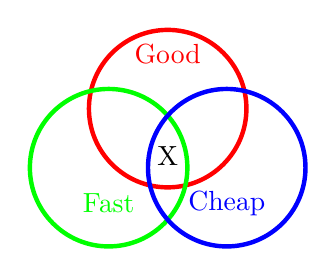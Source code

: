 \begin{tikzpicture}
    \draw[color=red,ultra thick] (0, 0) circle (1);
    \draw[color=green,ultra thick] (-0.75, -0.75) circle (1);
    \draw[color=blue,ultra thick] (0.75, -0.75) circle (1);
    \node[color=red] at (0,0.7){Good};
    \node[color=green] at (-0.75,-1.2){Fast};
    \node[color=blue] at (0.75,-1.2){Cheap};
    \node at (0,-0.6) {X};
\end{tikzpicture}
